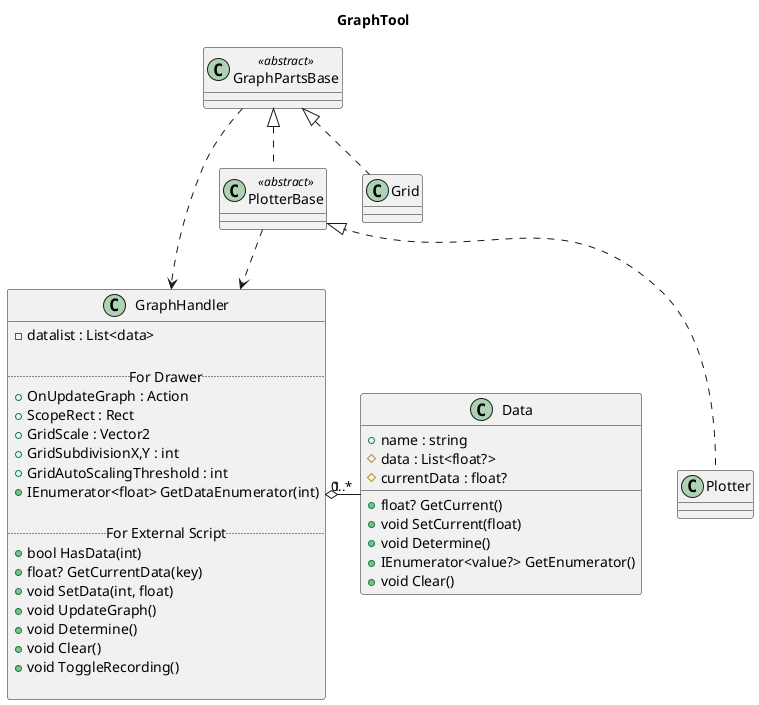 @startuml

title GraphTool

class GraphHandler{
  -datalist : List<data>

  ..For Drawer..
  +OnUpdateGraph : Action
  +ScopeRect : Rect
  +GridScale : Vector2
  +GridSubdivisionX,Y : int
  +GridAutoScalingThreshold : int
  +IEnumerator<float> GetDataEnumerator(int)

  ..For External Script..
  +bool HasData(int)
  +float? GetCurrentData(key)
  +void SetData(int, float)
  +void UpdateGraph()
  +void Determine()
  +void Clear()
  +void ToggleRecording()

}

class GraphPartsBase <<abstract>>
class PlotterBase <<abstract>>
class Plotter
class Grid
class Data{
  +name : string
  #data : List<float?>
  #currentData : float?
  +float? GetCurrent()
  +void SetCurrent(float)
  +void Determine()
  +IEnumerator<value?> GetEnumerator()
  +void Clear()
}

GraphPartsBase <|.. Grid
GraphPartsBase <|.. PlotterBase
PlotterBase <|.. Plotter
GraphPartsBase .> GraphHandler
PlotterBase ..> GraphHandler
GraphHandler "1" o- "0..*" Data

@enduml
